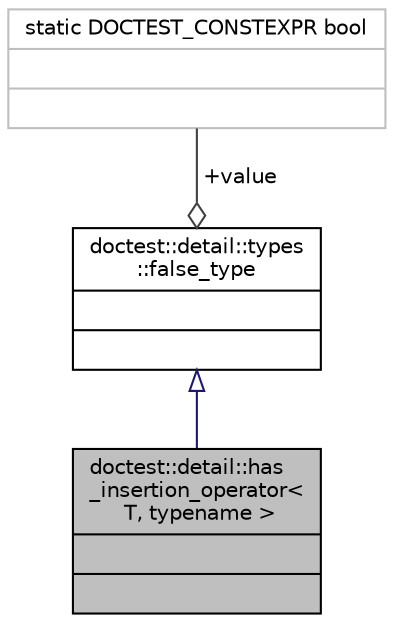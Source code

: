 digraph "doctest::detail::has_insertion_operator&lt; T, typename &gt;"
{
 // LATEX_PDF_SIZE
  edge [fontname="Helvetica",fontsize="10",labelfontname="Helvetica",labelfontsize="10"];
  node [fontname="Helvetica",fontsize="10",shape=record];
  Node1 [label="{doctest::detail::has\l_insertion_operator\<\l T, typename \>\n||}",height=0.2,width=0.4,color="black", fillcolor="grey75", style="filled", fontcolor="black",tooltip=" "];
  Node2 -> Node1 [dir="back",color="midnightblue",fontsize="10",style="solid",arrowtail="onormal",fontname="Helvetica"];
  Node2 [label="{doctest::detail::types\l::false_type\n||}",height=0.2,width=0.4,color="black", fillcolor="white", style="filled",URL="$structdoctest_1_1detail_1_1types_1_1false__type.html",tooltip=" "];
  Node3 -> Node2 [color="grey25",fontsize="10",style="solid",label=" +value" ,arrowhead="odiamond",fontname="Helvetica"];
  Node3 [label="{static DOCTEST_CONSTEXPR bool\n||}",height=0.2,width=0.4,color="grey75", fillcolor="white", style="filled",tooltip=" "];
}
